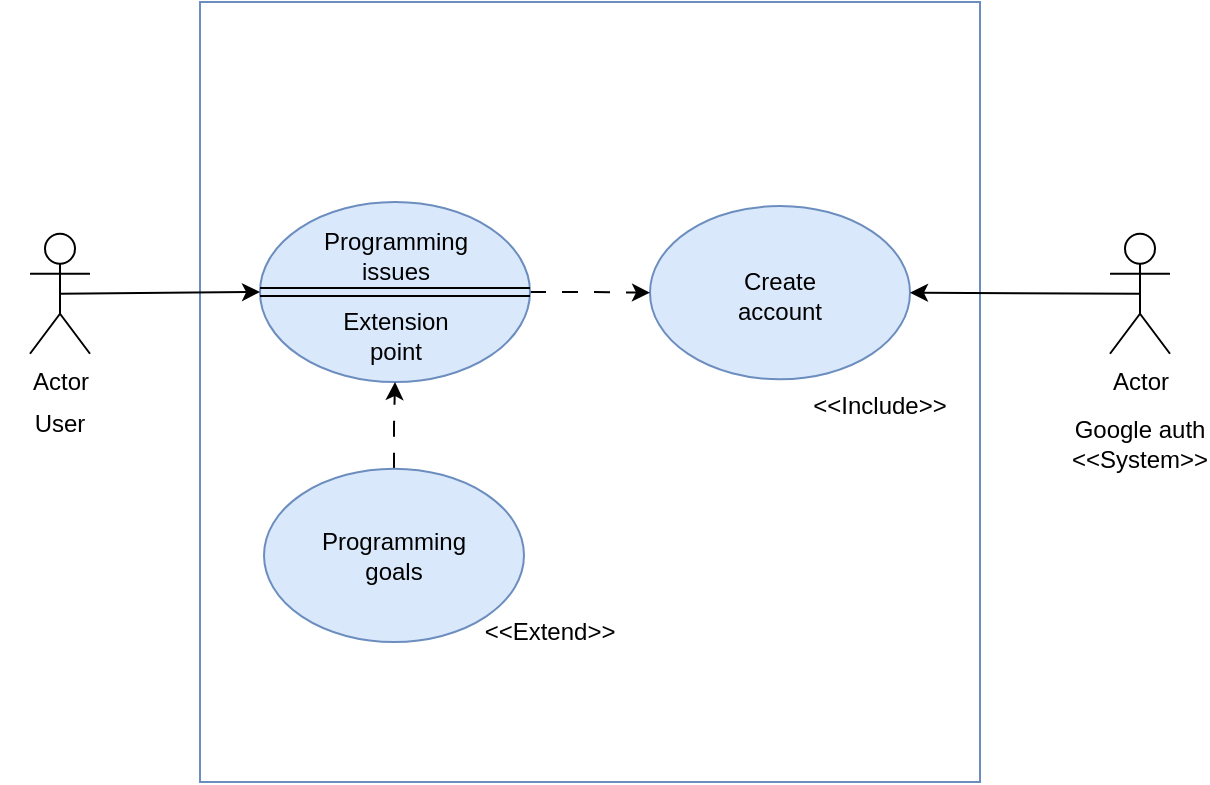 <mxfile version="20.8.20" type="github"><diagram name="Página-1" id="bV6VUrKlcFxC6zRNYQ0c"><mxGraphModel dx="1816" dy="488" grid="1" gridSize="10" guides="1" tooltips="1" connect="1" arrows="1" fold="1" page="1" pageScale="1" pageWidth="827" pageHeight="1169" math="0" shadow="0"><root><mxCell id="0"/><mxCell id="1" parent="0"/><mxCell id="C51_ktcgHVsaQewQ_9JK-1" value="" style="whiteSpace=wrap;html=1;aspect=fixed;fillColor=none;strokeColor=#6c8ebf;movable=1;resizable=1;rotatable=1;deletable=1;editable=1;locked=0;connectable=1;" vertex="1" parent="1"><mxGeometry x="-40" y="250" width="390" height="390" as="geometry"/></mxCell><mxCell id="C51_ktcgHVsaQewQ_9JK-25" value="" style="group" vertex="1" connectable="0" parent="1"><mxGeometry x="-140" y="365.88" width="60" height="110" as="geometry"/></mxCell><mxCell id="C51_ktcgHVsaQewQ_9JK-39" value="" style="group" vertex="1" connectable="0" parent="C51_ktcgHVsaQewQ_9JK-25"><mxGeometry width="60" height="110" as="geometry"/></mxCell><mxCell id="C51_ktcgHVsaQewQ_9JK-2" value="Actor" style="shape=umlActor;verticalLabelPosition=bottom;verticalAlign=top;html=1;outlineConnect=0;fillColor=none;" vertex="1" parent="C51_ktcgHVsaQewQ_9JK-39"><mxGeometry x="15" width="30" height="60" as="geometry"/></mxCell><mxCell id="C51_ktcgHVsaQewQ_9JK-17" value="User" style="text;html=1;strokeColor=none;fillColor=none;align=center;verticalAlign=middle;whiteSpace=wrap;rounded=0;" vertex="1" parent="C51_ktcgHVsaQewQ_9JK-39"><mxGeometry y="80" width="60" height="30" as="geometry"/></mxCell><mxCell id="C51_ktcgHVsaQewQ_9JK-38" value="" style="group" vertex="1" connectable="0" parent="1"><mxGeometry x="190" y="357" width="140" height="110" as="geometry"/></mxCell><mxCell id="C51_ktcgHVsaQewQ_9JK-21" value="" style="group" vertex="1" connectable="0" parent="C51_ktcgHVsaQewQ_9JK-38"><mxGeometry width="120" height="86.67" as="geometry"/></mxCell><mxCell id="C51_ktcgHVsaQewQ_9JK-22" value="" style="ellipse;whiteSpace=wrap;html=1;fillColor=#dae8fc;strokeColor=#6c8ebf;" vertex="1" parent="C51_ktcgHVsaQewQ_9JK-21"><mxGeometry x="-5" y="-5" width="130" height="86.67" as="geometry"/></mxCell><mxCell id="C51_ktcgHVsaQewQ_9JK-23" value="Create account" style="text;html=1;strokeColor=none;fillColor=none;align=center;verticalAlign=middle;whiteSpace=wrap;rounded=0;" vertex="1" parent="C51_ktcgHVsaQewQ_9JK-21"><mxGeometry x="30" y="25" width="60" height="30" as="geometry"/></mxCell><mxCell id="C51_ktcgHVsaQewQ_9JK-36" value="&amp;lt;&amp;lt;Include&amp;gt;&amp;gt;" style="text;html=1;strokeColor=none;fillColor=none;align=center;verticalAlign=middle;whiteSpace=wrap;rounded=0;" vertex="1" parent="C51_ktcgHVsaQewQ_9JK-38"><mxGeometry x="80" y="80" width="60" height="30" as="geometry"/></mxCell><mxCell id="C51_ktcgHVsaQewQ_9JK-41" value="" style="group" vertex="1" connectable="0" parent="1"><mxGeometry x="400" y="365.88" width="60" height="120" as="geometry"/></mxCell><mxCell id="C51_ktcgHVsaQewQ_9JK-18" value="Actor" style="shape=umlActor;verticalLabelPosition=bottom;verticalAlign=top;html=1;outlineConnect=0;fillColor=none;" vertex="1" parent="C51_ktcgHVsaQewQ_9JK-41"><mxGeometry x="15" width="30" height="60" as="geometry"/></mxCell><mxCell id="C51_ktcgHVsaQewQ_9JK-19" value="Google auth &amp;lt;&amp;lt;System&amp;gt;&amp;gt;" style="text;html=1;strokeColor=none;fillColor=none;align=center;verticalAlign=middle;whiteSpace=wrap;rounded=0;" vertex="1" parent="C51_ktcgHVsaQewQ_9JK-41"><mxGeometry y="90" width="60" height="30" as="geometry"/></mxCell><mxCell id="C51_ktcgHVsaQewQ_9JK-66" style="edgeStyle=orthogonalEdgeStyle;rounded=0;orthogonalLoop=1;jettySize=auto;html=1;exitX=1;exitY=0.5;exitDx=0;exitDy=0;dashed=1;dashPattern=8 8;" edge="1" parent="1" source="C51_ktcgHVsaQewQ_9JK-3" target="C51_ktcgHVsaQewQ_9JK-22"><mxGeometry relative="1" as="geometry"/></mxCell><mxCell id="C51_ktcgHVsaQewQ_9JK-3" value="" style="ellipse;whiteSpace=wrap;html=1;fillColor=#dae8fc;strokeColor=#6c8ebf;" vertex="1" parent="1"><mxGeometry x="-10" y="350" width="135" height="90" as="geometry"/></mxCell><mxCell id="C51_ktcgHVsaQewQ_9JK-6" value="Programming issues" style="text;html=1;strokeColor=none;fillColor=none;align=center;verticalAlign=middle;whiteSpace=wrap;rounded=0;" vertex="1" parent="1"><mxGeometry x="23.75" y="360" width="67.5" height="33.75" as="geometry"/></mxCell><mxCell id="C51_ktcgHVsaQewQ_9JK-45" value="Extension point" style="text;html=1;strokeColor=none;fillColor=none;align=center;verticalAlign=middle;whiteSpace=wrap;rounded=0;" vertex="1" parent="1"><mxGeometry x="23.75" y="400" width="67.5" height="33.75" as="geometry"/></mxCell><mxCell id="C51_ktcgHVsaQewQ_9JK-49" value="" style="orthogonalLoop=1;jettySize=auto;html=1;rounded=0;entryX=1;entryY=0.5;entryDx=0;entryDy=0;shape=link;exitX=0;exitY=0.5;exitDx=0;exitDy=0;" edge="1" parent="1" source="C51_ktcgHVsaQewQ_9JK-3" target="C51_ktcgHVsaQewQ_9JK-3"><mxGeometry width="80" relative="1" as="geometry"><mxPoint x="40" y="519.46" as="sourcePoint"/><mxPoint x="100" y="519" as="targetPoint"/></mxGeometry></mxCell><mxCell id="C51_ktcgHVsaQewQ_9JK-67" style="edgeStyle=orthogonalEdgeStyle;rounded=0;orthogonalLoop=1;jettySize=auto;html=1;exitX=0.5;exitY=0;exitDx=0;exitDy=0;dashed=1;dashPattern=8 8;" edge="1" parent="1" source="C51_ktcgHVsaQewQ_9JK-10" target="C51_ktcgHVsaQewQ_9JK-3"><mxGeometry relative="1" as="geometry"/></mxCell><mxCell id="C51_ktcgHVsaQewQ_9JK-68" value="" style="group" vertex="1" connectable="0" parent="1"><mxGeometry x="2" y="490" width="163" height="90" as="geometry"/></mxCell><mxCell id="C51_ktcgHVsaQewQ_9JK-12" value="" style="group" vertex="1" connectable="0" parent="C51_ktcgHVsaQewQ_9JK-68"><mxGeometry width="120" height="80" as="geometry"/></mxCell><mxCell id="C51_ktcgHVsaQewQ_9JK-10" value="" style="ellipse;whiteSpace=wrap;html=1;fillColor=#dae8fc;strokeColor=#6c8ebf;" vertex="1" parent="C51_ktcgHVsaQewQ_9JK-12"><mxGeometry x="-10" y="-6.67" width="130" height="86.67" as="geometry"/></mxCell><mxCell id="C51_ktcgHVsaQewQ_9JK-11" value="Programming goals" style="text;html=1;strokeColor=none;fillColor=none;align=center;verticalAlign=middle;whiteSpace=wrap;rounded=0;" vertex="1" parent="C51_ktcgHVsaQewQ_9JK-12"><mxGeometry x="25" y="21.67" width="60" height="30" as="geometry"/></mxCell><mxCell id="C51_ktcgHVsaQewQ_9JK-43" value="&amp;lt;&amp;lt;Extend&amp;gt;&amp;gt;" style="text;html=1;strokeColor=none;fillColor=none;align=center;verticalAlign=middle;whiteSpace=wrap;rounded=0;" vertex="1" parent="C51_ktcgHVsaQewQ_9JK-68"><mxGeometry x="103" y="60" width="60" height="30" as="geometry"/></mxCell><mxCell id="C51_ktcgHVsaQewQ_9JK-75" style="edgeStyle=none;rounded=0;orthogonalLoop=1;jettySize=auto;html=1;exitX=0.5;exitY=0.5;exitDx=0;exitDy=0;exitPerimeter=0;entryX=0;entryY=0.5;entryDx=0;entryDy=0;" edge="1" parent="1" source="C51_ktcgHVsaQewQ_9JK-2" target="C51_ktcgHVsaQewQ_9JK-3"><mxGeometry relative="1" as="geometry"/></mxCell><mxCell id="C51_ktcgHVsaQewQ_9JK-76" style="edgeStyle=none;rounded=0;orthogonalLoop=1;jettySize=auto;html=1;exitX=0.5;exitY=0.5;exitDx=0;exitDy=0;exitPerimeter=0;entryX=1;entryY=0.5;entryDx=0;entryDy=0;" edge="1" parent="1" source="C51_ktcgHVsaQewQ_9JK-18" target="C51_ktcgHVsaQewQ_9JK-22"><mxGeometry relative="1" as="geometry"/></mxCell></root></mxGraphModel></diagram></mxfile>